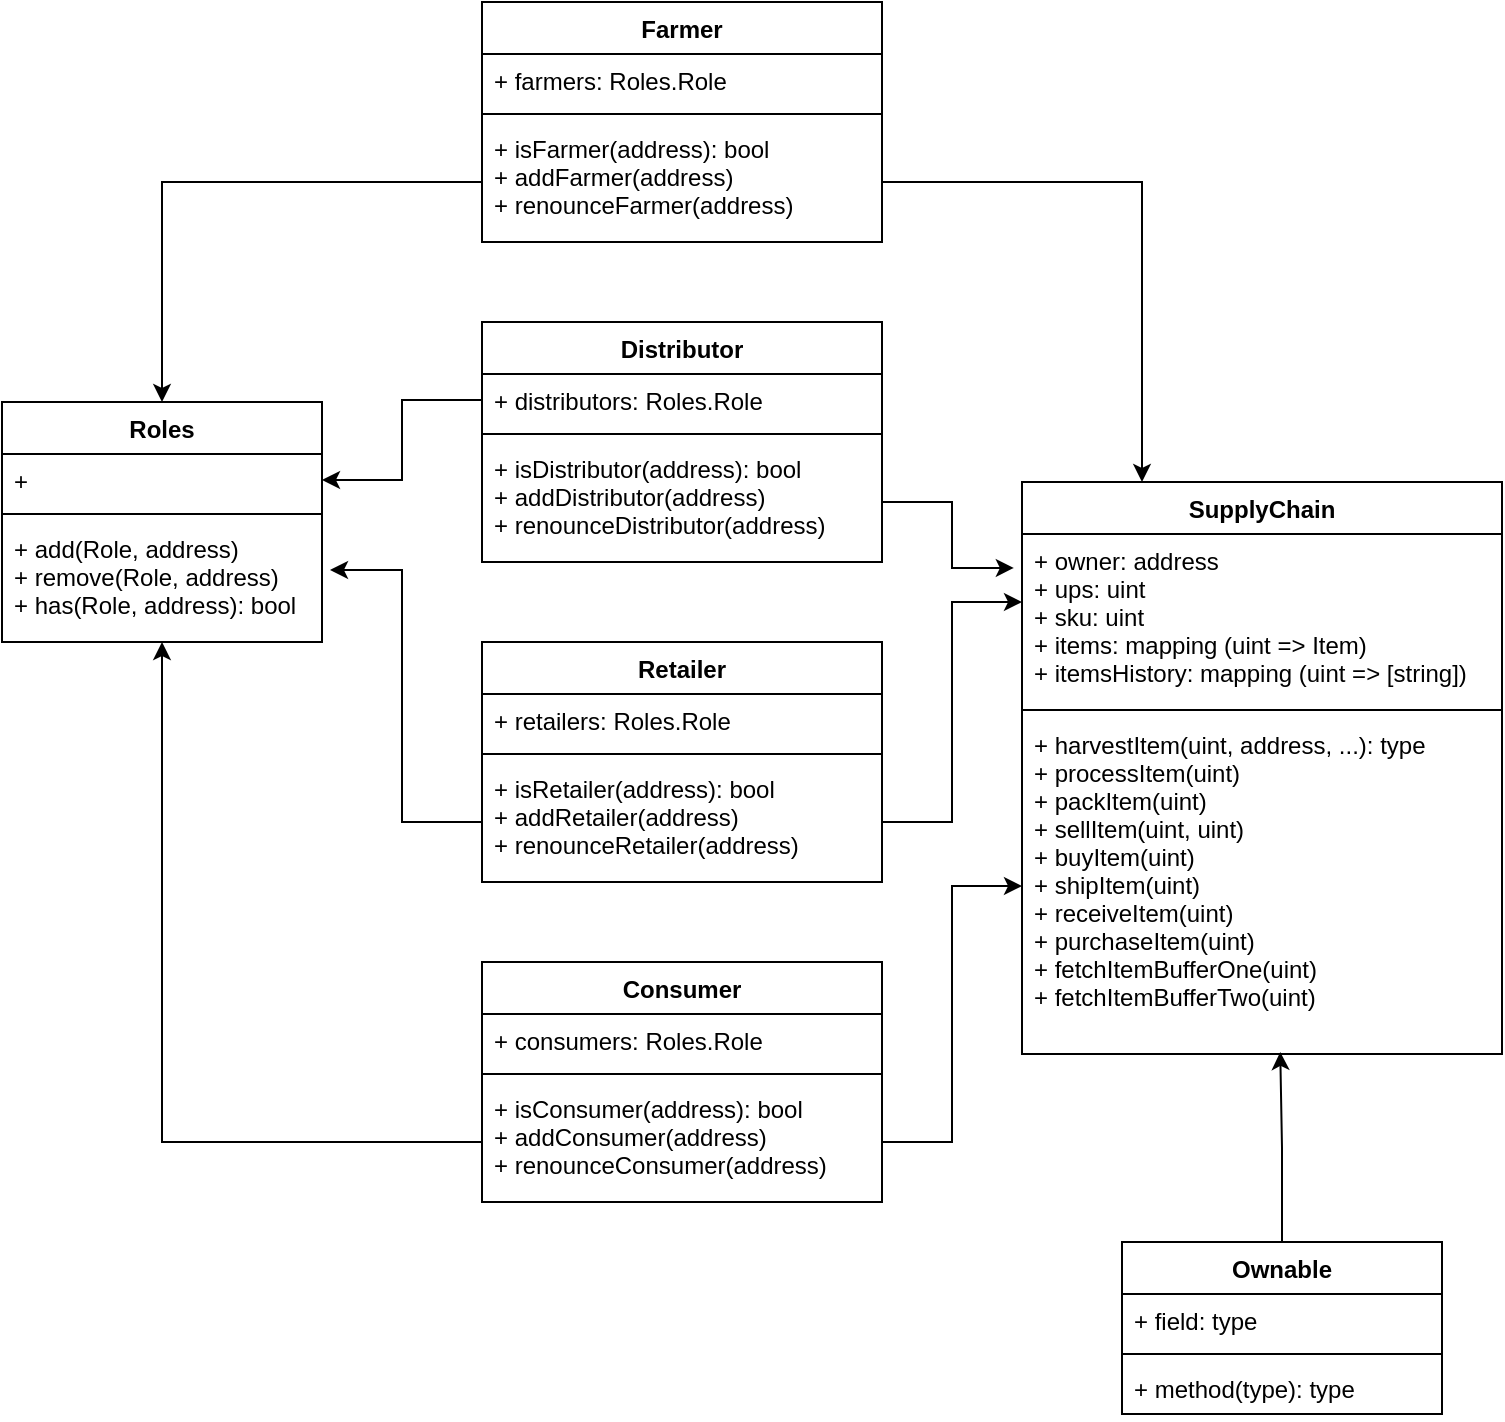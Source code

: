 <mxfile version="14.1.8" type="device"><diagram id="R2lEEEUBdFMjLlhIrx00" name="Page-1"><mxGraphModel dx="1106" dy="852" grid="1" gridSize="10" guides="1" tooltips="1" connect="1" arrows="1" fold="1" page="1" pageScale="1" pageWidth="850" pageHeight="1100" math="0" shadow="0" extFonts="Permanent Marker^https://fonts.googleapis.com/css?family=Permanent+Marker"><root><mxCell id="0"/><mxCell id="1" parent="0"/><mxCell id="yV2hcoTUfbiz0Nl5seP8-3" value="Roles" style="swimlane;fontStyle=1;align=center;verticalAlign=top;childLayout=stackLayout;horizontal=1;startSize=26;horizontalStack=0;resizeParent=1;resizeParentMax=0;resizeLast=0;collapsible=1;marginBottom=0;" parent="1" vertex="1"><mxGeometry x="40" y="240" width="160" height="120" as="geometry"/></mxCell><mxCell id="yV2hcoTUfbiz0Nl5seP8-4" value="+" style="text;strokeColor=none;fillColor=none;align=left;verticalAlign=top;spacingLeft=4;spacingRight=4;overflow=hidden;rotatable=0;points=[[0,0.5],[1,0.5]];portConstraint=eastwest;" parent="yV2hcoTUfbiz0Nl5seP8-3" vertex="1"><mxGeometry y="26" width="160" height="26" as="geometry"/></mxCell><mxCell id="yV2hcoTUfbiz0Nl5seP8-5" value="" style="line;strokeWidth=1;fillColor=none;align=left;verticalAlign=middle;spacingTop=-1;spacingLeft=3;spacingRight=3;rotatable=0;labelPosition=right;points=[];portConstraint=eastwest;" parent="yV2hcoTUfbiz0Nl5seP8-3" vertex="1"><mxGeometry y="52" width="160" height="8" as="geometry"/></mxCell><mxCell id="yV2hcoTUfbiz0Nl5seP8-6" value="+ add(Role, address)&#10;+ remove(Role, address)&#10;+ has(Role, address): bool" style="text;strokeColor=none;fillColor=none;align=left;verticalAlign=top;spacingLeft=4;spacingRight=4;overflow=hidden;rotatable=0;points=[[0,0.5],[1,0.5]];portConstraint=eastwest;" parent="yV2hcoTUfbiz0Nl5seP8-3" vertex="1"><mxGeometry y="60" width="160" height="60" as="geometry"/></mxCell><mxCell id="yV2hcoTUfbiz0Nl5seP8-7" value="SupplyChain" style="swimlane;fontStyle=1;align=center;verticalAlign=top;childLayout=stackLayout;horizontal=1;startSize=26;horizontalStack=0;resizeParent=1;resizeParentMax=0;resizeLast=0;collapsible=1;marginBottom=0;" parent="1" vertex="1"><mxGeometry x="550" y="280" width="240" height="286" as="geometry"/></mxCell><mxCell id="yV2hcoTUfbiz0Nl5seP8-8" value="+ owner: address&#10;+ ups: uint&#10;+ sku: uint&#10;+ items: mapping (uint =&gt; Item)&#10;+ itemsHistory: mapping (uint =&gt; [string])" style="text;strokeColor=none;fillColor=none;align=left;verticalAlign=top;spacingLeft=4;spacingRight=4;overflow=hidden;rotatable=0;points=[[0,0.5],[1,0.5]];portConstraint=eastwest;" parent="yV2hcoTUfbiz0Nl5seP8-7" vertex="1"><mxGeometry y="26" width="240" height="84" as="geometry"/></mxCell><mxCell id="yV2hcoTUfbiz0Nl5seP8-9" value="" style="line;strokeWidth=1;fillColor=none;align=left;verticalAlign=middle;spacingTop=-1;spacingLeft=3;spacingRight=3;rotatable=0;labelPosition=right;points=[];portConstraint=eastwest;" parent="yV2hcoTUfbiz0Nl5seP8-7" vertex="1"><mxGeometry y="110" width="240" height="8" as="geometry"/></mxCell><mxCell id="yV2hcoTUfbiz0Nl5seP8-10" value="+ harvestItem(uint, address, ...): type&#10;+ processItem(uint)&#10;+ packItem(uint)&#10;+ sellItem(uint, uint)&#10;+ buyItem(uint)&#10;+ shipItem(uint)&#10;+ receiveItem(uint)&#10;+ purchaseItem(uint)&#10;+ fetchItemBufferOne(uint)&#10;+ fetchItemBufferTwo(uint)" style="text;strokeColor=none;fillColor=none;align=left;verticalAlign=top;spacingLeft=4;spacingRight=4;overflow=hidden;rotatable=0;points=[[0,0.5],[1,0.5]];portConstraint=eastwest;" parent="yV2hcoTUfbiz0Nl5seP8-7" vertex="1"><mxGeometry y="118" width="240" height="168" as="geometry"/></mxCell><mxCell id="Zhj8UZR4g0XHof9zn4sC-11" style="edgeStyle=orthogonalEdgeStyle;rounded=0;orthogonalLoop=1;jettySize=auto;html=1;entryX=0.538;entryY=0.994;entryDx=0;entryDy=0;entryPerimeter=0;" edge="1" parent="1" source="yV2hcoTUfbiz0Nl5seP8-11" target="yV2hcoTUfbiz0Nl5seP8-10"><mxGeometry relative="1" as="geometry"/></mxCell><mxCell id="yV2hcoTUfbiz0Nl5seP8-11" value="Ownable" style="swimlane;fontStyle=1;align=center;verticalAlign=top;childLayout=stackLayout;horizontal=1;startSize=26;horizontalStack=0;resizeParent=1;resizeParentMax=0;resizeLast=0;collapsible=1;marginBottom=0;" parent="1" vertex="1"><mxGeometry x="600" y="660" width="160" height="86" as="geometry"/></mxCell><mxCell id="yV2hcoTUfbiz0Nl5seP8-12" value="+ field: type" style="text;strokeColor=none;fillColor=none;align=left;verticalAlign=top;spacingLeft=4;spacingRight=4;overflow=hidden;rotatable=0;points=[[0,0.5],[1,0.5]];portConstraint=eastwest;" parent="yV2hcoTUfbiz0Nl5seP8-11" vertex="1"><mxGeometry y="26" width="160" height="26" as="geometry"/></mxCell><mxCell id="yV2hcoTUfbiz0Nl5seP8-13" value="" style="line;strokeWidth=1;fillColor=none;align=left;verticalAlign=middle;spacingTop=-1;spacingLeft=3;spacingRight=3;rotatable=0;labelPosition=right;points=[];portConstraint=eastwest;" parent="yV2hcoTUfbiz0Nl5seP8-11" vertex="1"><mxGeometry y="52" width="160" height="8" as="geometry"/></mxCell><mxCell id="yV2hcoTUfbiz0Nl5seP8-14" value="+ method(type): type" style="text;strokeColor=none;fillColor=none;align=left;verticalAlign=top;spacingLeft=4;spacingRight=4;overflow=hidden;rotatable=0;points=[[0,0.5],[1,0.5]];portConstraint=eastwest;" parent="yV2hcoTUfbiz0Nl5seP8-11" vertex="1"><mxGeometry y="60" width="160" height="26" as="geometry"/></mxCell><mxCell id="yV2hcoTUfbiz0Nl5seP8-15" value="Farmer" style="swimlane;fontStyle=1;align=center;verticalAlign=top;childLayout=stackLayout;horizontal=1;startSize=26;horizontalStack=0;resizeParent=1;resizeParentMax=0;resizeLast=0;collapsible=1;marginBottom=0;" parent="1" vertex="1"><mxGeometry x="280" y="40" width="200" height="120" as="geometry"/></mxCell><mxCell id="yV2hcoTUfbiz0Nl5seP8-16" value="+ farmers: Roles.Role" style="text;strokeColor=none;fillColor=none;align=left;verticalAlign=top;spacingLeft=4;spacingRight=4;overflow=hidden;rotatable=0;points=[[0,0.5],[1,0.5]];portConstraint=eastwest;" parent="yV2hcoTUfbiz0Nl5seP8-15" vertex="1"><mxGeometry y="26" width="200" height="26" as="geometry"/></mxCell><mxCell id="yV2hcoTUfbiz0Nl5seP8-17" value="" style="line;strokeWidth=1;fillColor=none;align=left;verticalAlign=middle;spacingTop=-1;spacingLeft=3;spacingRight=3;rotatable=0;labelPosition=right;points=[];portConstraint=eastwest;" parent="yV2hcoTUfbiz0Nl5seP8-15" vertex="1"><mxGeometry y="52" width="200" height="8" as="geometry"/></mxCell><mxCell id="yV2hcoTUfbiz0Nl5seP8-18" value="+ isFarmer(address): bool&#10;+ addFarmer(address)&#10;+ renounceFarmer(address)" style="text;strokeColor=none;fillColor=none;align=left;verticalAlign=top;spacingLeft=4;spacingRight=4;overflow=hidden;rotatable=0;points=[[0,0.5],[1,0.5]];portConstraint=eastwest;" parent="yV2hcoTUfbiz0Nl5seP8-15" vertex="1"><mxGeometry y="60" width="200" height="60" as="geometry"/></mxCell><mxCell id="yV2hcoTUfbiz0Nl5seP8-19" value="Distributor" style="swimlane;fontStyle=1;align=center;verticalAlign=top;childLayout=stackLayout;horizontal=1;startSize=26;horizontalStack=0;resizeParent=1;resizeParentMax=0;resizeLast=0;collapsible=1;marginBottom=0;" parent="1" vertex="1"><mxGeometry x="280" y="200" width="200" height="120" as="geometry"/></mxCell><mxCell id="yV2hcoTUfbiz0Nl5seP8-20" value="+ distributors: Roles.Role" style="text;strokeColor=none;fillColor=none;align=left;verticalAlign=top;spacingLeft=4;spacingRight=4;overflow=hidden;rotatable=0;points=[[0,0.5],[1,0.5]];portConstraint=eastwest;" parent="yV2hcoTUfbiz0Nl5seP8-19" vertex="1"><mxGeometry y="26" width="200" height="26" as="geometry"/></mxCell><mxCell id="yV2hcoTUfbiz0Nl5seP8-21" value="" style="line;strokeWidth=1;fillColor=none;align=left;verticalAlign=middle;spacingTop=-1;spacingLeft=3;spacingRight=3;rotatable=0;labelPosition=right;points=[];portConstraint=eastwest;" parent="yV2hcoTUfbiz0Nl5seP8-19" vertex="1"><mxGeometry y="52" width="200" height="8" as="geometry"/></mxCell><mxCell id="yV2hcoTUfbiz0Nl5seP8-22" value="+ isDistributor(address): bool&#10;+ addDistributor(address)&#10;+ renounceDistributor(address)" style="text;strokeColor=none;fillColor=none;align=left;verticalAlign=top;spacingLeft=4;spacingRight=4;overflow=hidden;rotatable=0;points=[[0,0.5],[1,0.5]];portConstraint=eastwest;" parent="yV2hcoTUfbiz0Nl5seP8-19" vertex="1"><mxGeometry y="60" width="200" height="60" as="geometry"/></mxCell><mxCell id="yV2hcoTUfbiz0Nl5seP8-23" value="Retailer" style="swimlane;fontStyle=1;align=center;verticalAlign=top;childLayout=stackLayout;horizontal=1;startSize=26;horizontalStack=0;resizeParent=1;resizeParentMax=0;resizeLast=0;collapsible=1;marginBottom=0;" parent="1" vertex="1"><mxGeometry x="280" y="360" width="200" height="120" as="geometry"/></mxCell><mxCell id="yV2hcoTUfbiz0Nl5seP8-24" value="+ retailers: Roles.Role" style="text;strokeColor=none;fillColor=none;align=left;verticalAlign=top;spacingLeft=4;spacingRight=4;overflow=hidden;rotatable=0;points=[[0,0.5],[1,0.5]];portConstraint=eastwest;" parent="yV2hcoTUfbiz0Nl5seP8-23" vertex="1"><mxGeometry y="26" width="200" height="26" as="geometry"/></mxCell><mxCell id="yV2hcoTUfbiz0Nl5seP8-25" value="" style="line;strokeWidth=1;fillColor=none;align=left;verticalAlign=middle;spacingTop=-1;spacingLeft=3;spacingRight=3;rotatable=0;labelPosition=right;points=[];portConstraint=eastwest;" parent="yV2hcoTUfbiz0Nl5seP8-23" vertex="1"><mxGeometry y="52" width="200" height="8" as="geometry"/></mxCell><mxCell id="yV2hcoTUfbiz0Nl5seP8-26" value="+ isRetailer(address): bool&#10;+ addRetailer(address)&#10;+ renounceRetailer(address)" style="text;strokeColor=none;fillColor=none;align=left;verticalAlign=top;spacingLeft=4;spacingRight=4;overflow=hidden;rotatable=0;points=[[0,0.5],[1,0.5]];portConstraint=eastwest;" parent="yV2hcoTUfbiz0Nl5seP8-23" vertex="1"><mxGeometry y="60" width="200" height="60" as="geometry"/></mxCell><mxCell id="yV2hcoTUfbiz0Nl5seP8-27" value="Consumer" style="swimlane;fontStyle=1;align=center;verticalAlign=top;childLayout=stackLayout;horizontal=1;startSize=26;horizontalStack=0;resizeParent=1;resizeParentMax=0;resizeLast=0;collapsible=1;marginBottom=0;" parent="1" vertex="1"><mxGeometry x="280" y="520" width="200" height="120" as="geometry"/></mxCell><mxCell id="yV2hcoTUfbiz0Nl5seP8-28" value="+ consumers: Roles.Role" style="text;strokeColor=none;fillColor=none;align=left;verticalAlign=top;spacingLeft=4;spacingRight=4;overflow=hidden;rotatable=0;points=[[0,0.5],[1,0.5]];portConstraint=eastwest;" parent="yV2hcoTUfbiz0Nl5seP8-27" vertex="1"><mxGeometry y="26" width="200" height="26" as="geometry"/></mxCell><mxCell id="yV2hcoTUfbiz0Nl5seP8-29" value="" style="line;strokeWidth=1;fillColor=none;align=left;verticalAlign=middle;spacingTop=-1;spacingLeft=3;spacingRight=3;rotatable=0;labelPosition=right;points=[];portConstraint=eastwest;" parent="yV2hcoTUfbiz0Nl5seP8-27" vertex="1"><mxGeometry y="52" width="200" height="8" as="geometry"/></mxCell><mxCell id="yV2hcoTUfbiz0Nl5seP8-30" value="+ isConsumer(address): bool&#10;+ addConsumer(address)&#10;+ renounceConsumer(address)" style="text;strokeColor=none;fillColor=none;align=left;verticalAlign=top;spacingLeft=4;spacingRight=4;overflow=hidden;rotatable=0;points=[[0,0.5],[1,0.5]];portConstraint=eastwest;" parent="yV2hcoTUfbiz0Nl5seP8-27" vertex="1"><mxGeometry y="60" width="200" height="60" as="geometry"/></mxCell><mxCell id="Zhj8UZR4g0XHof9zn4sC-1" style="edgeStyle=orthogonalEdgeStyle;rounded=0;orthogonalLoop=1;jettySize=auto;html=1;exitX=1;exitY=0.5;exitDx=0;exitDy=0;entryX=0;entryY=0.405;entryDx=0;entryDy=0;entryPerimeter=0;" edge="1" parent="1" source="yV2hcoTUfbiz0Nl5seP8-26" target="yV2hcoTUfbiz0Nl5seP8-8"><mxGeometry relative="1" as="geometry"/></mxCell><mxCell id="Zhj8UZR4g0XHof9zn4sC-2" style="edgeStyle=orthogonalEdgeStyle;rounded=0;orthogonalLoop=1;jettySize=auto;html=1;exitX=1;exitY=0.5;exitDx=0;exitDy=0;entryX=-0.017;entryY=0.202;entryDx=0;entryDy=0;entryPerimeter=0;" edge="1" parent="1" source="yV2hcoTUfbiz0Nl5seP8-22" target="yV2hcoTUfbiz0Nl5seP8-8"><mxGeometry relative="1" as="geometry"/></mxCell><mxCell id="Zhj8UZR4g0XHof9zn4sC-3" style="edgeStyle=orthogonalEdgeStyle;rounded=0;orthogonalLoop=1;jettySize=auto;html=1;exitX=1;exitY=0.5;exitDx=0;exitDy=0;entryX=0.25;entryY=0;entryDx=0;entryDy=0;" edge="1" parent="1" source="yV2hcoTUfbiz0Nl5seP8-18" target="yV2hcoTUfbiz0Nl5seP8-7"><mxGeometry relative="1" as="geometry"/></mxCell><mxCell id="Zhj8UZR4g0XHof9zn4sC-4" style="edgeStyle=orthogonalEdgeStyle;rounded=0;orthogonalLoop=1;jettySize=auto;html=1;exitX=1;exitY=0.5;exitDx=0;exitDy=0;entryX=0;entryY=0.5;entryDx=0;entryDy=0;" edge="1" parent="1" source="yV2hcoTUfbiz0Nl5seP8-30" target="yV2hcoTUfbiz0Nl5seP8-10"><mxGeometry relative="1" as="geometry"/></mxCell><mxCell id="Zhj8UZR4g0XHof9zn4sC-6" style="edgeStyle=orthogonalEdgeStyle;rounded=0;orthogonalLoop=1;jettySize=auto;html=1;exitX=0;exitY=0.5;exitDx=0;exitDy=0;entryX=0.5;entryY=1;entryDx=0;entryDy=0;entryPerimeter=0;" edge="1" parent="1" source="yV2hcoTUfbiz0Nl5seP8-30" target="yV2hcoTUfbiz0Nl5seP8-6"><mxGeometry relative="1" as="geometry"/></mxCell><mxCell id="Zhj8UZR4g0XHof9zn4sC-7" style="edgeStyle=orthogonalEdgeStyle;rounded=0;orthogonalLoop=1;jettySize=auto;html=1;exitX=0;exitY=0.5;exitDx=0;exitDy=0;" edge="1" parent="1" source="yV2hcoTUfbiz0Nl5seP8-18" target="yV2hcoTUfbiz0Nl5seP8-3"><mxGeometry relative="1" as="geometry"/></mxCell><mxCell id="Zhj8UZR4g0XHof9zn4sC-9" style="edgeStyle=orthogonalEdgeStyle;rounded=0;orthogonalLoop=1;jettySize=auto;html=1;exitX=0;exitY=0.5;exitDx=0;exitDy=0;entryX=1;entryY=0.5;entryDx=0;entryDy=0;" edge="1" parent="1" source="yV2hcoTUfbiz0Nl5seP8-20" target="yV2hcoTUfbiz0Nl5seP8-4"><mxGeometry relative="1" as="geometry"/></mxCell><mxCell id="Zhj8UZR4g0XHof9zn4sC-10" style="edgeStyle=orthogonalEdgeStyle;rounded=0;orthogonalLoop=1;jettySize=auto;html=1;exitX=0;exitY=0.5;exitDx=0;exitDy=0;entryX=1.025;entryY=0.4;entryDx=0;entryDy=0;entryPerimeter=0;" edge="1" parent="1" source="yV2hcoTUfbiz0Nl5seP8-26" target="yV2hcoTUfbiz0Nl5seP8-6"><mxGeometry relative="1" as="geometry"/></mxCell></root></mxGraphModel></diagram></mxfile>